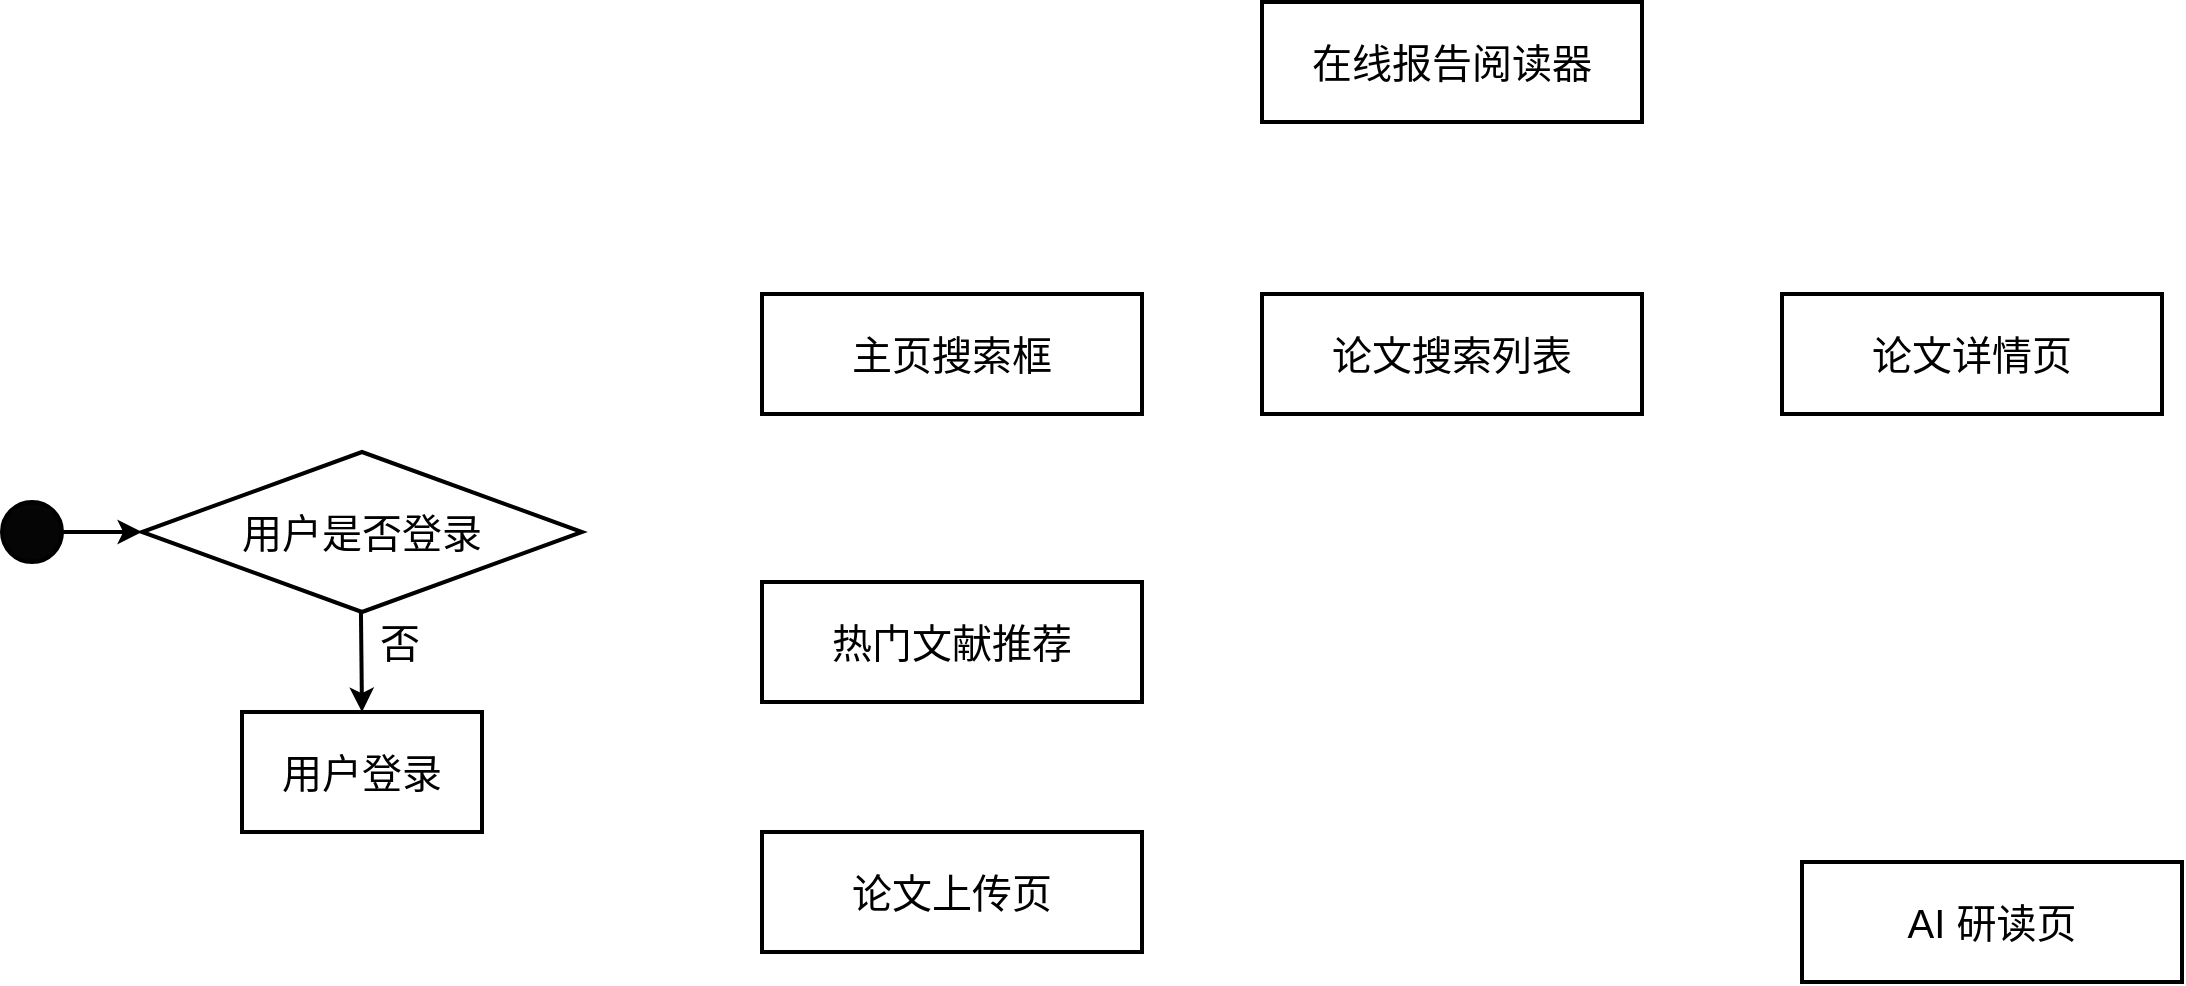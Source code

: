 <mxfile version="24.2.0" type="github">
  <diagram id="6a731a19-8d31-9384-78a2-239565b7b9f0" name="Page-1">
    <mxGraphModel dx="1455" dy="1035" grid="1" gridSize="10" guides="1" tooltips="1" connect="1" arrows="1" fold="1" page="1" pageScale="1" pageWidth="1169" pageHeight="827" background="none" math="0" shadow="0">
      <root>
        <mxCell id="0" />
        <mxCell id="1" parent="0" />
        <mxCell id="Uq1h0jrlbMv9OfvFXu0p-55" value="" style="ellipse;whiteSpace=wrap;html=1;aspect=fixed;fillColor=#050505;strokeWidth=2;fontSize=20;" vertex="1" parent="1">
          <mxGeometry x="20" y="400" width="30" height="30" as="geometry" />
        </mxCell>
        <mxCell id="Uq1h0jrlbMv9OfvFXu0p-57" value="&lt;font style=&quot;font-size: 20px;&quot;&gt;用户是否登录&lt;/font&gt;" style="rhombus;whiteSpace=wrap;html=1;strokeWidth=2;fontSize=20;" vertex="1" parent="1">
          <mxGeometry x="90" y="375" width="220" height="80" as="geometry" />
        </mxCell>
        <mxCell id="Uq1h0jrlbMv9OfvFXu0p-58" value="" style="group;strokeWidth=2;fontSize=20;" vertex="1" connectable="0" parent="1">
          <mxGeometry x="140" y="505" width="120" height="60" as="geometry" />
        </mxCell>
        <mxCell id="Uq1h0jrlbMv9OfvFXu0p-59" value="&lt;font style=&quot;font-size: 20px;&quot;&gt;用户登录&lt;/font&gt;" style="rounded=0;whiteSpace=wrap;html=1;strokeWidth=2;fontSize=20;" vertex="1" parent="Uq1h0jrlbMv9OfvFXu0p-58">
          <mxGeometry width="120" height="60" as="geometry" />
        </mxCell>
        <mxCell id="Uq1h0jrlbMv9OfvFXu0p-60" value="" style="endArrow=classic;html=1;rounded=0;entryX=0.5;entryY=0;entryDx=0;entryDy=0;strokeWidth=2;fontSize=20;" edge="1" parent="1" target="Uq1h0jrlbMv9OfvFXu0p-59">
          <mxGeometry width="50" height="50" relative="1" as="geometry">
            <mxPoint x="199.47" y="455" as="sourcePoint" />
            <mxPoint x="539.47" y="615" as="targetPoint" />
          </mxGeometry>
        </mxCell>
        <mxCell id="Uq1h0jrlbMv9OfvFXu0p-61" value="&lt;font style=&quot;font-size: 20px;&quot;&gt;否&lt;/font&gt;" style="text;html=1;align=center;verticalAlign=middle;whiteSpace=wrap;rounded=0;strokeWidth=2;fontSize=20;" vertex="1" parent="1">
          <mxGeometry x="189.47" y="455" width="60" height="30" as="geometry" />
        </mxCell>
        <mxCell id="Uq1h0jrlbMv9OfvFXu0p-62" value="" style="endArrow=classic;html=1;rounded=0;exitX=1;exitY=0.5;exitDx=0;exitDy=0;entryX=0;entryY=0.5;entryDx=0;entryDy=0;strokeWidth=2;fontSize=20;" edge="1" parent="1" source="Uq1h0jrlbMv9OfvFXu0p-55" target="Uq1h0jrlbMv9OfvFXu0p-57">
          <mxGeometry width="50" height="50" relative="1" as="geometry">
            <mxPoint x="360" y="570" as="sourcePoint" />
            <mxPoint x="410" y="520" as="targetPoint" />
          </mxGeometry>
        </mxCell>
        <mxCell id="Uq1h0jrlbMv9OfvFXu0p-64" value="" style="group;strokeWidth=2;fontSize=20;" vertex="1" connectable="0" parent="1">
          <mxGeometry x="400" y="296" width="190" height="60" as="geometry" />
        </mxCell>
        <mxCell id="Uq1h0jrlbMv9OfvFXu0p-65" value="主页搜索框" style="rounded=0;whiteSpace=wrap;html=1;strokeWidth=2;fontSize=20;" vertex="1" parent="Uq1h0jrlbMv9OfvFXu0p-64">
          <mxGeometry width="190" height="60" as="geometry" />
        </mxCell>
        <mxCell id="Uq1h0jrlbMv9OfvFXu0p-66" value="" style="group;strokeWidth=2;fontSize=20;" vertex="1" connectable="0" parent="1">
          <mxGeometry x="400" y="440" width="190" height="60" as="geometry" />
        </mxCell>
        <mxCell id="Uq1h0jrlbMv9OfvFXu0p-67" value="热门文献推荐" style="rounded=0;whiteSpace=wrap;html=1;strokeWidth=2;fontSize=20;" vertex="1" parent="Uq1h0jrlbMv9OfvFXu0p-66">
          <mxGeometry width="190" height="60" as="geometry" />
        </mxCell>
        <mxCell id="Uq1h0jrlbMv9OfvFXu0p-68" value="" style="group;strokeWidth=2;fontSize=20;" vertex="1" connectable="0" parent="1">
          <mxGeometry x="650" y="296" width="190" height="60" as="geometry" />
        </mxCell>
        <mxCell id="Uq1h0jrlbMv9OfvFXu0p-69" value="论文搜索列表" style="rounded=0;whiteSpace=wrap;html=1;strokeWidth=2;fontSize=20;" vertex="1" parent="Uq1h0jrlbMv9OfvFXu0p-68">
          <mxGeometry width="190" height="60" as="geometry" />
        </mxCell>
        <mxCell id="Uq1h0jrlbMv9OfvFXu0p-70" value="" style="group;strokeWidth=2;fontSize=20;" vertex="1" connectable="0" parent="1">
          <mxGeometry x="910" y="296" width="190" height="60" as="geometry" />
        </mxCell>
        <mxCell id="Uq1h0jrlbMv9OfvFXu0p-71" value="论文详情页" style="rounded=0;whiteSpace=wrap;html=1;strokeWidth=2;fontSize=20;" vertex="1" parent="Uq1h0jrlbMv9OfvFXu0p-70">
          <mxGeometry width="190" height="60" as="geometry" />
        </mxCell>
        <mxCell id="Uq1h0jrlbMv9OfvFXu0p-72" value="" style="group;strokeWidth=2;fontSize=20;" vertex="1" connectable="0" parent="1">
          <mxGeometry x="920" y="580" width="190" height="60" as="geometry" />
        </mxCell>
        <mxCell id="Uq1h0jrlbMv9OfvFXu0p-73" value="AI 研读页" style="rounded=0;whiteSpace=wrap;html=1;strokeWidth=2;fontSize=20;" vertex="1" parent="Uq1h0jrlbMv9OfvFXu0p-72">
          <mxGeometry width="190" height="60" as="geometry" />
        </mxCell>
        <mxCell id="Uq1h0jrlbMv9OfvFXu0p-74" value="" style="group;strokeWidth=2;fontSize=20;" vertex="1" connectable="0" parent="1">
          <mxGeometry x="400" y="565" width="190" height="60" as="geometry" />
        </mxCell>
        <mxCell id="Uq1h0jrlbMv9OfvFXu0p-75" value="论文上传页" style="rounded=0;whiteSpace=wrap;html=1;strokeWidth=2;fontSize=20;" vertex="1" parent="Uq1h0jrlbMv9OfvFXu0p-74">
          <mxGeometry width="190" height="60" as="geometry" />
        </mxCell>
        <mxCell id="Uq1h0jrlbMv9OfvFXu0p-76" value="" style="group;strokeWidth=2;fontSize=20;" vertex="1" connectable="0" parent="1">
          <mxGeometry x="650" y="150" width="190" height="60" as="geometry" />
        </mxCell>
        <mxCell id="Uq1h0jrlbMv9OfvFXu0p-77" value="在线报告阅读器" style="rounded=0;whiteSpace=wrap;html=1;strokeWidth=2;fontSize=20;" vertex="1" parent="Uq1h0jrlbMv9OfvFXu0p-76">
          <mxGeometry width="190" height="60" as="geometry" />
        </mxCell>
      </root>
    </mxGraphModel>
  </diagram>
</mxfile>
